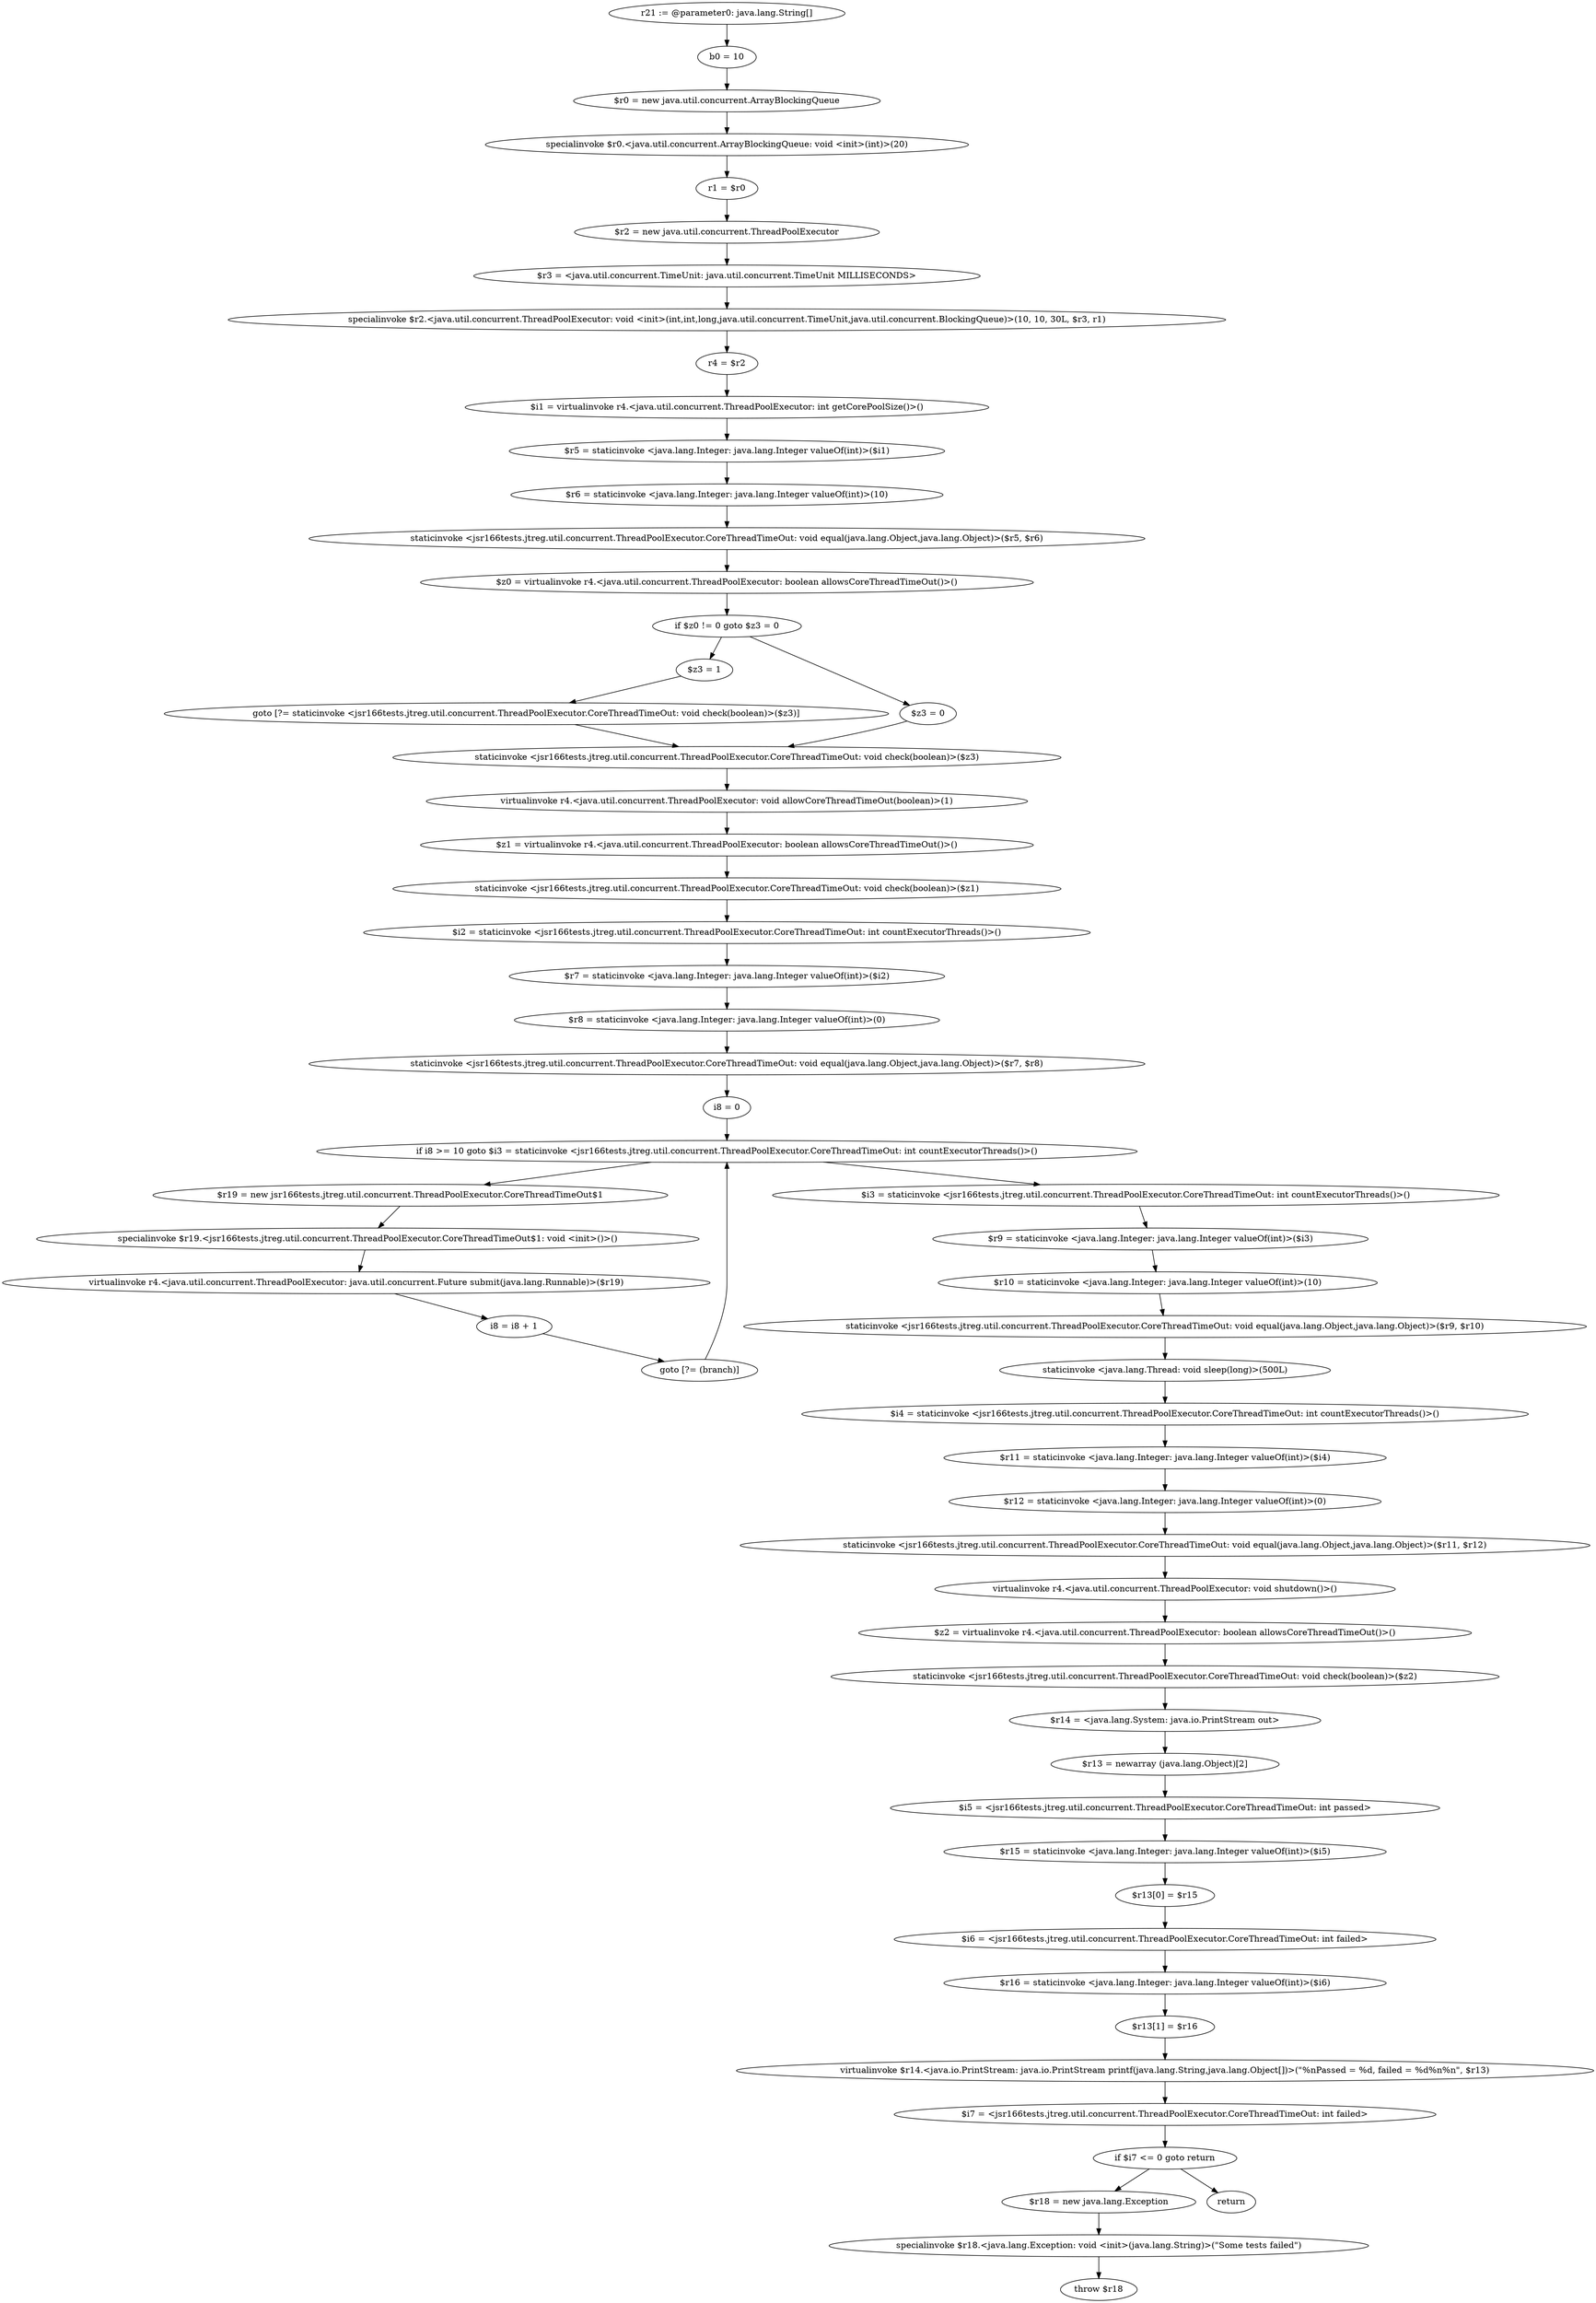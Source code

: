 digraph "unitGraph" {
    "r21 := @parameter0: java.lang.String[]"
    "b0 = 10"
    "$r0 = new java.util.concurrent.ArrayBlockingQueue"
    "specialinvoke $r0.<java.util.concurrent.ArrayBlockingQueue: void <init>(int)>(20)"
    "r1 = $r0"
    "$r2 = new java.util.concurrent.ThreadPoolExecutor"
    "$r3 = <java.util.concurrent.TimeUnit: java.util.concurrent.TimeUnit MILLISECONDS>"
    "specialinvoke $r2.<java.util.concurrent.ThreadPoolExecutor: void <init>(int,int,long,java.util.concurrent.TimeUnit,java.util.concurrent.BlockingQueue)>(10, 10, 30L, $r3, r1)"
    "r4 = $r2"
    "$i1 = virtualinvoke r4.<java.util.concurrent.ThreadPoolExecutor: int getCorePoolSize()>()"
    "$r5 = staticinvoke <java.lang.Integer: java.lang.Integer valueOf(int)>($i1)"
    "$r6 = staticinvoke <java.lang.Integer: java.lang.Integer valueOf(int)>(10)"
    "staticinvoke <jsr166tests.jtreg.util.concurrent.ThreadPoolExecutor.CoreThreadTimeOut: void equal(java.lang.Object,java.lang.Object)>($r5, $r6)"
    "$z0 = virtualinvoke r4.<java.util.concurrent.ThreadPoolExecutor: boolean allowsCoreThreadTimeOut()>()"
    "if $z0 != 0 goto $z3 = 0"
    "$z3 = 1"
    "goto [?= staticinvoke <jsr166tests.jtreg.util.concurrent.ThreadPoolExecutor.CoreThreadTimeOut: void check(boolean)>($z3)]"
    "$z3 = 0"
    "staticinvoke <jsr166tests.jtreg.util.concurrent.ThreadPoolExecutor.CoreThreadTimeOut: void check(boolean)>($z3)"
    "virtualinvoke r4.<java.util.concurrent.ThreadPoolExecutor: void allowCoreThreadTimeOut(boolean)>(1)"
    "$z1 = virtualinvoke r4.<java.util.concurrent.ThreadPoolExecutor: boolean allowsCoreThreadTimeOut()>()"
    "staticinvoke <jsr166tests.jtreg.util.concurrent.ThreadPoolExecutor.CoreThreadTimeOut: void check(boolean)>($z1)"
    "$i2 = staticinvoke <jsr166tests.jtreg.util.concurrent.ThreadPoolExecutor.CoreThreadTimeOut: int countExecutorThreads()>()"
    "$r7 = staticinvoke <java.lang.Integer: java.lang.Integer valueOf(int)>($i2)"
    "$r8 = staticinvoke <java.lang.Integer: java.lang.Integer valueOf(int)>(0)"
    "staticinvoke <jsr166tests.jtreg.util.concurrent.ThreadPoolExecutor.CoreThreadTimeOut: void equal(java.lang.Object,java.lang.Object)>($r7, $r8)"
    "i8 = 0"
    "if i8 >= 10 goto $i3 = staticinvoke <jsr166tests.jtreg.util.concurrent.ThreadPoolExecutor.CoreThreadTimeOut: int countExecutorThreads()>()"
    "$r19 = new jsr166tests.jtreg.util.concurrent.ThreadPoolExecutor.CoreThreadTimeOut$1"
    "specialinvoke $r19.<jsr166tests.jtreg.util.concurrent.ThreadPoolExecutor.CoreThreadTimeOut$1: void <init>()>()"
    "virtualinvoke r4.<java.util.concurrent.ThreadPoolExecutor: java.util.concurrent.Future submit(java.lang.Runnable)>($r19)"
    "i8 = i8 + 1"
    "goto [?= (branch)]"
    "$i3 = staticinvoke <jsr166tests.jtreg.util.concurrent.ThreadPoolExecutor.CoreThreadTimeOut: int countExecutorThreads()>()"
    "$r9 = staticinvoke <java.lang.Integer: java.lang.Integer valueOf(int)>($i3)"
    "$r10 = staticinvoke <java.lang.Integer: java.lang.Integer valueOf(int)>(10)"
    "staticinvoke <jsr166tests.jtreg.util.concurrent.ThreadPoolExecutor.CoreThreadTimeOut: void equal(java.lang.Object,java.lang.Object)>($r9, $r10)"
    "staticinvoke <java.lang.Thread: void sleep(long)>(500L)"
    "$i4 = staticinvoke <jsr166tests.jtreg.util.concurrent.ThreadPoolExecutor.CoreThreadTimeOut: int countExecutorThreads()>()"
    "$r11 = staticinvoke <java.lang.Integer: java.lang.Integer valueOf(int)>($i4)"
    "$r12 = staticinvoke <java.lang.Integer: java.lang.Integer valueOf(int)>(0)"
    "staticinvoke <jsr166tests.jtreg.util.concurrent.ThreadPoolExecutor.CoreThreadTimeOut: void equal(java.lang.Object,java.lang.Object)>($r11, $r12)"
    "virtualinvoke r4.<java.util.concurrent.ThreadPoolExecutor: void shutdown()>()"
    "$z2 = virtualinvoke r4.<java.util.concurrent.ThreadPoolExecutor: boolean allowsCoreThreadTimeOut()>()"
    "staticinvoke <jsr166tests.jtreg.util.concurrent.ThreadPoolExecutor.CoreThreadTimeOut: void check(boolean)>($z2)"
    "$r14 = <java.lang.System: java.io.PrintStream out>"
    "$r13 = newarray (java.lang.Object)[2]"
    "$i5 = <jsr166tests.jtreg.util.concurrent.ThreadPoolExecutor.CoreThreadTimeOut: int passed>"
    "$r15 = staticinvoke <java.lang.Integer: java.lang.Integer valueOf(int)>($i5)"
    "$r13[0] = $r15"
    "$i6 = <jsr166tests.jtreg.util.concurrent.ThreadPoolExecutor.CoreThreadTimeOut: int failed>"
    "$r16 = staticinvoke <java.lang.Integer: java.lang.Integer valueOf(int)>($i6)"
    "$r13[1] = $r16"
    "virtualinvoke $r14.<java.io.PrintStream: java.io.PrintStream printf(java.lang.String,java.lang.Object[])>(\"%nPassed = %d, failed = %d%n%n\", $r13)"
    "$i7 = <jsr166tests.jtreg.util.concurrent.ThreadPoolExecutor.CoreThreadTimeOut: int failed>"
    "if $i7 <= 0 goto return"
    "$r18 = new java.lang.Exception"
    "specialinvoke $r18.<java.lang.Exception: void <init>(java.lang.String)>(\"Some tests failed\")"
    "throw $r18"
    "return"
    "r21 := @parameter0: java.lang.String[]"->"b0 = 10";
    "b0 = 10"->"$r0 = new java.util.concurrent.ArrayBlockingQueue";
    "$r0 = new java.util.concurrent.ArrayBlockingQueue"->"specialinvoke $r0.<java.util.concurrent.ArrayBlockingQueue: void <init>(int)>(20)";
    "specialinvoke $r0.<java.util.concurrent.ArrayBlockingQueue: void <init>(int)>(20)"->"r1 = $r0";
    "r1 = $r0"->"$r2 = new java.util.concurrent.ThreadPoolExecutor";
    "$r2 = new java.util.concurrent.ThreadPoolExecutor"->"$r3 = <java.util.concurrent.TimeUnit: java.util.concurrent.TimeUnit MILLISECONDS>";
    "$r3 = <java.util.concurrent.TimeUnit: java.util.concurrent.TimeUnit MILLISECONDS>"->"specialinvoke $r2.<java.util.concurrent.ThreadPoolExecutor: void <init>(int,int,long,java.util.concurrent.TimeUnit,java.util.concurrent.BlockingQueue)>(10, 10, 30L, $r3, r1)";
    "specialinvoke $r2.<java.util.concurrent.ThreadPoolExecutor: void <init>(int,int,long,java.util.concurrent.TimeUnit,java.util.concurrent.BlockingQueue)>(10, 10, 30L, $r3, r1)"->"r4 = $r2";
    "r4 = $r2"->"$i1 = virtualinvoke r4.<java.util.concurrent.ThreadPoolExecutor: int getCorePoolSize()>()";
    "$i1 = virtualinvoke r4.<java.util.concurrent.ThreadPoolExecutor: int getCorePoolSize()>()"->"$r5 = staticinvoke <java.lang.Integer: java.lang.Integer valueOf(int)>($i1)";
    "$r5 = staticinvoke <java.lang.Integer: java.lang.Integer valueOf(int)>($i1)"->"$r6 = staticinvoke <java.lang.Integer: java.lang.Integer valueOf(int)>(10)";
    "$r6 = staticinvoke <java.lang.Integer: java.lang.Integer valueOf(int)>(10)"->"staticinvoke <jsr166tests.jtreg.util.concurrent.ThreadPoolExecutor.CoreThreadTimeOut: void equal(java.lang.Object,java.lang.Object)>($r5, $r6)";
    "staticinvoke <jsr166tests.jtreg.util.concurrent.ThreadPoolExecutor.CoreThreadTimeOut: void equal(java.lang.Object,java.lang.Object)>($r5, $r6)"->"$z0 = virtualinvoke r4.<java.util.concurrent.ThreadPoolExecutor: boolean allowsCoreThreadTimeOut()>()";
    "$z0 = virtualinvoke r4.<java.util.concurrent.ThreadPoolExecutor: boolean allowsCoreThreadTimeOut()>()"->"if $z0 != 0 goto $z3 = 0";
    "if $z0 != 0 goto $z3 = 0"->"$z3 = 1";
    "if $z0 != 0 goto $z3 = 0"->"$z3 = 0";
    "$z3 = 1"->"goto [?= staticinvoke <jsr166tests.jtreg.util.concurrent.ThreadPoolExecutor.CoreThreadTimeOut: void check(boolean)>($z3)]";
    "goto [?= staticinvoke <jsr166tests.jtreg.util.concurrent.ThreadPoolExecutor.CoreThreadTimeOut: void check(boolean)>($z3)]"->"staticinvoke <jsr166tests.jtreg.util.concurrent.ThreadPoolExecutor.CoreThreadTimeOut: void check(boolean)>($z3)";
    "$z3 = 0"->"staticinvoke <jsr166tests.jtreg.util.concurrent.ThreadPoolExecutor.CoreThreadTimeOut: void check(boolean)>($z3)";
    "staticinvoke <jsr166tests.jtreg.util.concurrent.ThreadPoolExecutor.CoreThreadTimeOut: void check(boolean)>($z3)"->"virtualinvoke r4.<java.util.concurrent.ThreadPoolExecutor: void allowCoreThreadTimeOut(boolean)>(1)";
    "virtualinvoke r4.<java.util.concurrent.ThreadPoolExecutor: void allowCoreThreadTimeOut(boolean)>(1)"->"$z1 = virtualinvoke r4.<java.util.concurrent.ThreadPoolExecutor: boolean allowsCoreThreadTimeOut()>()";
    "$z1 = virtualinvoke r4.<java.util.concurrent.ThreadPoolExecutor: boolean allowsCoreThreadTimeOut()>()"->"staticinvoke <jsr166tests.jtreg.util.concurrent.ThreadPoolExecutor.CoreThreadTimeOut: void check(boolean)>($z1)";
    "staticinvoke <jsr166tests.jtreg.util.concurrent.ThreadPoolExecutor.CoreThreadTimeOut: void check(boolean)>($z1)"->"$i2 = staticinvoke <jsr166tests.jtreg.util.concurrent.ThreadPoolExecutor.CoreThreadTimeOut: int countExecutorThreads()>()";
    "$i2 = staticinvoke <jsr166tests.jtreg.util.concurrent.ThreadPoolExecutor.CoreThreadTimeOut: int countExecutorThreads()>()"->"$r7 = staticinvoke <java.lang.Integer: java.lang.Integer valueOf(int)>($i2)";
    "$r7 = staticinvoke <java.lang.Integer: java.lang.Integer valueOf(int)>($i2)"->"$r8 = staticinvoke <java.lang.Integer: java.lang.Integer valueOf(int)>(0)";
    "$r8 = staticinvoke <java.lang.Integer: java.lang.Integer valueOf(int)>(0)"->"staticinvoke <jsr166tests.jtreg.util.concurrent.ThreadPoolExecutor.CoreThreadTimeOut: void equal(java.lang.Object,java.lang.Object)>($r7, $r8)";
    "staticinvoke <jsr166tests.jtreg.util.concurrent.ThreadPoolExecutor.CoreThreadTimeOut: void equal(java.lang.Object,java.lang.Object)>($r7, $r8)"->"i8 = 0";
    "i8 = 0"->"if i8 >= 10 goto $i3 = staticinvoke <jsr166tests.jtreg.util.concurrent.ThreadPoolExecutor.CoreThreadTimeOut: int countExecutorThreads()>()";
    "if i8 >= 10 goto $i3 = staticinvoke <jsr166tests.jtreg.util.concurrent.ThreadPoolExecutor.CoreThreadTimeOut: int countExecutorThreads()>()"->"$r19 = new jsr166tests.jtreg.util.concurrent.ThreadPoolExecutor.CoreThreadTimeOut$1";
    "if i8 >= 10 goto $i3 = staticinvoke <jsr166tests.jtreg.util.concurrent.ThreadPoolExecutor.CoreThreadTimeOut: int countExecutorThreads()>()"->"$i3 = staticinvoke <jsr166tests.jtreg.util.concurrent.ThreadPoolExecutor.CoreThreadTimeOut: int countExecutorThreads()>()";
    "$r19 = new jsr166tests.jtreg.util.concurrent.ThreadPoolExecutor.CoreThreadTimeOut$1"->"specialinvoke $r19.<jsr166tests.jtreg.util.concurrent.ThreadPoolExecutor.CoreThreadTimeOut$1: void <init>()>()";
    "specialinvoke $r19.<jsr166tests.jtreg.util.concurrent.ThreadPoolExecutor.CoreThreadTimeOut$1: void <init>()>()"->"virtualinvoke r4.<java.util.concurrent.ThreadPoolExecutor: java.util.concurrent.Future submit(java.lang.Runnable)>($r19)";
    "virtualinvoke r4.<java.util.concurrent.ThreadPoolExecutor: java.util.concurrent.Future submit(java.lang.Runnable)>($r19)"->"i8 = i8 + 1";
    "i8 = i8 + 1"->"goto [?= (branch)]";
    "goto [?= (branch)]"->"if i8 >= 10 goto $i3 = staticinvoke <jsr166tests.jtreg.util.concurrent.ThreadPoolExecutor.CoreThreadTimeOut: int countExecutorThreads()>()";
    "$i3 = staticinvoke <jsr166tests.jtreg.util.concurrent.ThreadPoolExecutor.CoreThreadTimeOut: int countExecutorThreads()>()"->"$r9 = staticinvoke <java.lang.Integer: java.lang.Integer valueOf(int)>($i3)";
    "$r9 = staticinvoke <java.lang.Integer: java.lang.Integer valueOf(int)>($i3)"->"$r10 = staticinvoke <java.lang.Integer: java.lang.Integer valueOf(int)>(10)";
    "$r10 = staticinvoke <java.lang.Integer: java.lang.Integer valueOf(int)>(10)"->"staticinvoke <jsr166tests.jtreg.util.concurrent.ThreadPoolExecutor.CoreThreadTimeOut: void equal(java.lang.Object,java.lang.Object)>($r9, $r10)";
    "staticinvoke <jsr166tests.jtreg.util.concurrent.ThreadPoolExecutor.CoreThreadTimeOut: void equal(java.lang.Object,java.lang.Object)>($r9, $r10)"->"staticinvoke <java.lang.Thread: void sleep(long)>(500L)";
    "staticinvoke <java.lang.Thread: void sleep(long)>(500L)"->"$i4 = staticinvoke <jsr166tests.jtreg.util.concurrent.ThreadPoolExecutor.CoreThreadTimeOut: int countExecutorThreads()>()";
    "$i4 = staticinvoke <jsr166tests.jtreg.util.concurrent.ThreadPoolExecutor.CoreThreadTimeOut: int countExecutorThreads()>()"->"$r11 = staticinvoke <java.lang.Integer: java.lang.Integer valueOf(int)>($i4)";
    "$r11 = staticinvoke <java.lang.Integer: java.lang.Integer valueOf(int)>($i4)"->"$r12 = staticinvoke <java.lang.Integer: java.lang.Integer valueOf(int)>(0)";
    "$r12 = staticinvoke <java.lang.Integer: java.lang.Integer valueOf(int)>(0)"->"staticinvoke <jsr166tests.jtreg.util.concurrent.ThreadPoolExecutor.CoreThreadTimeOut: void equal(java.lang.Object,java.lang.Object)>($r11, $r12)";
    "staticinvoke <jsr166tests.jtreg.util.concurrent.ThreadPoolExecutor.CoreThreadTimeOut: void equal(java.lang.Object,java.lang.Object)>($r11, $r12)"->"virtualinvoke r4.<java.util.concurrent.ThreadPoolExecutor: void shutdown()>()";
    "virtualinvoke r4.<java.util.concurrent.ThreadPoolExecutor: void shutdown()>()"->"$z2 = virtualinvoke r4.<java.util.concurrent.ThreadPoolExecutor: boolean allowsCoreThreadTimeOut()>()";
    "$z2 = virtualinvoke r4.<java.util.concurrent.ThreadPoolExecutor: boolean allowsCoreThreadTimeOut()>()"->"staticinvoke <jsr166tests.jtreg.util.concurrent.ThreadPoolExecutor.CoreThreadTimeOut: void check(boolean)>($z2)";
    "staticinvoke <jsr166tests.jtreg.util.concurrent.ThreadPoolExecutor.CoreThreadTimeOut: void check(boolean)>($z2)"->"$r14 = <java.lang.System: java.io.PrintStream out>";
    "$r14 = <java.lang.System: java.io.PrintStream out>"->"$r13 = newarray (java.lang.Object)[2]";
    "$r13 = newarray (java.lang.Object)[2]"->"$i5 = <jsr166tests.jtreg.util.concurrent.ThreadPoolExecutor.CoreThreadTimeOut: int passed>";
    "$i5 = <jsr166tests.jtreg.util.concurrent.ThreadPoolExecutor.CoreThreadTimeOut: int passed>"->"$r15 = staticinvoke <java.lang.Integer: java.lang.Integer valueOf(int)>($i5)";
    "$r15 = staticinvoke <java.lang.Integer: java.lang.Integer valueOf(int)>($i5)"->"$r13[0] = $r15";
    "$r13[0] = $r15"->"$i6 = <jsr166tests.jtreg.util.concurrent.ThreadPoolExecutor.CoreThreadTimeOut: int failed>";
    "$i6 = <jsr166tests.jtreg.util.concurrent.ThreadPoolExecutor.CoreThreadTimeOut: int failed>"->"$r16 = staticinvoke <java.lang.Integer: java.lang.Integer valueOf(int)>($i6)";
    "$r16 = staticinvoke <java.lang.Integer: java.lang.Integer valueOf(int)>($i6)"->"$r13[1] = $r16";
    "$r13[1] = $r16"->"virtualinvoke $r14.<java.io.PrintStream: java.io.PrintStream printf(java.lang.String,java.lang.Object[])>(\"%nPassed = %d, failed = %d%n%n\", $r13)";
    "virtualinvoke $r14.<java.io.PrintStream: java.io.PrintStream printf(java.lang.String,java.lang.Object[])>(\"%nPassed = %d, failed = %d%n%n\", $r13)"->"$i7 = <jsr166tests.jtreg.util.concurrent.ThreadPoolExecutor.CoreThreadTimeOut: int failed>";
    "$i7 = <jsr166tests.jtreg.util.concurrent.ThreadPoolExecutor.CoreThreadTimeOut: int failed>"->"if $i7 <= 0 goto return";
    "if $i7 <= 0 goto return"->"$r18 = new java.lang.Exception";
    "if $i7 <= 0 goto return"->"return";
    "$r18 = new java.lang.Exception"->"specialinvoke $r18.<java.lang.Exception: void <init>(java.lang.String)>(\"Some tests failed\")";
    "specialinvoke $r18.<java.lang.Exception: void <init>(java.lang.String)>(\"Some tests failed\")"->"throw $r18";
}
